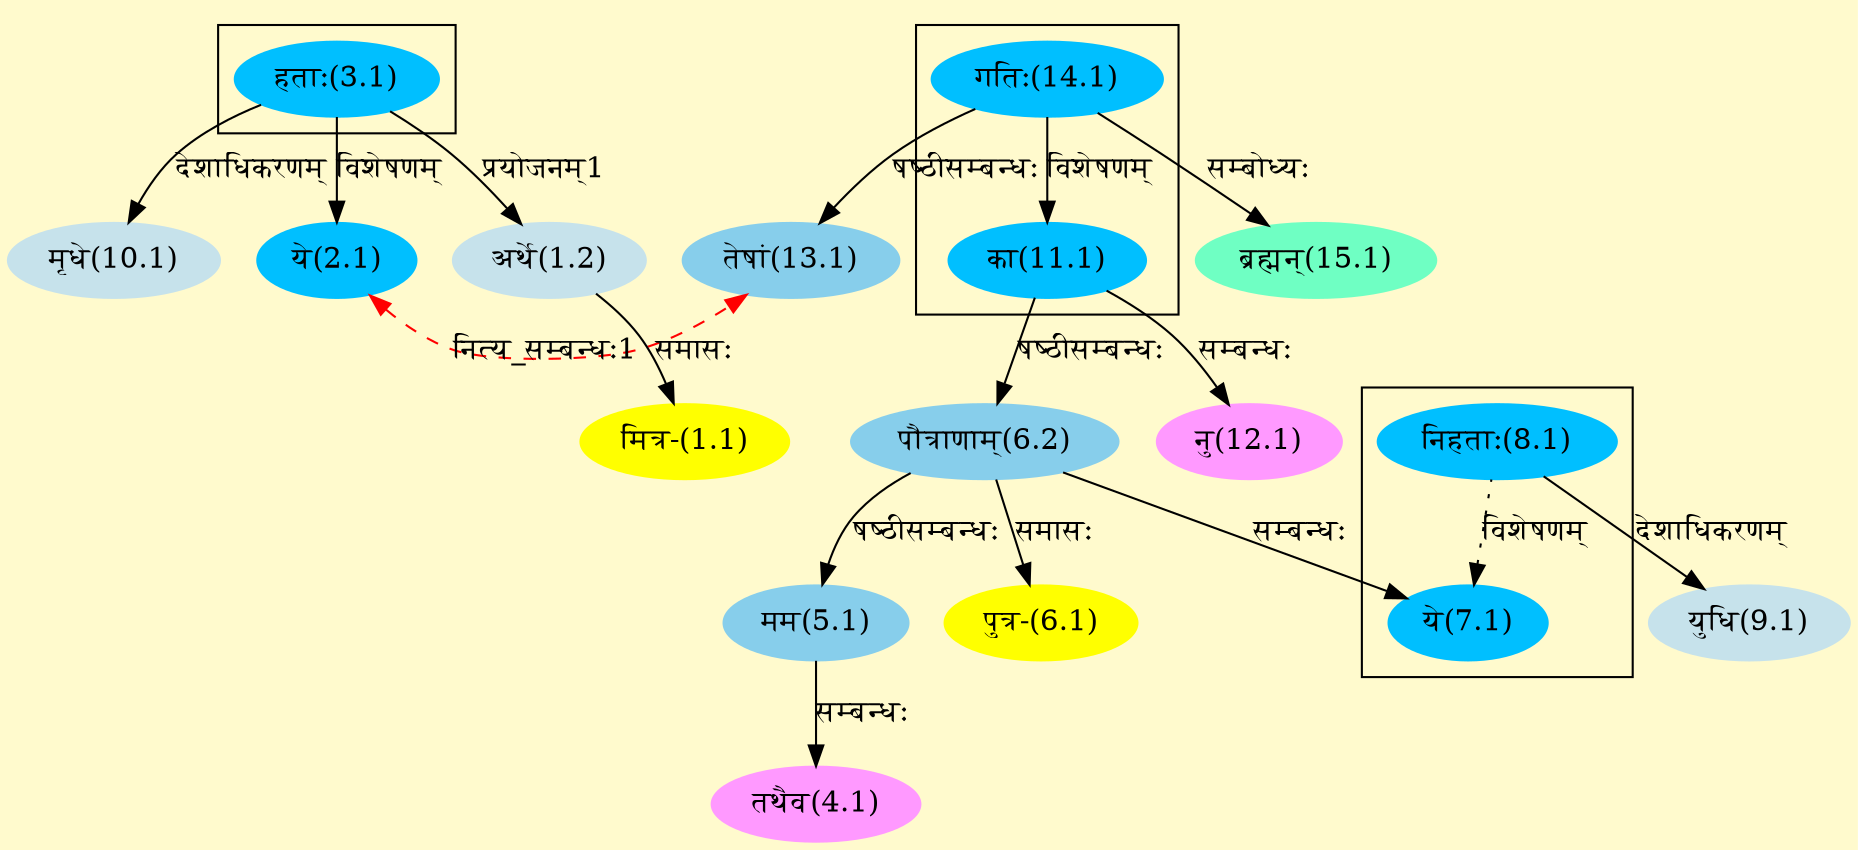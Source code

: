 digraph G{
rankdir=BT;
 compound=true;
 bgcolor="lemonchiffon1";

subgraph cluster_1{
Node2_1 [style=filled, color="#00BFFF" label = "ये(2.1)"]
Node3_1 [style=filled, color="#00BFFF" label = "हताः(3.1)"]

}

subgraph cluster_2{
Node7_1 [style=filled, color="#00BFFF" label = "ये(7.1)"]
Node8_1 [style=filled, color="#00BFFF" label = "निहताः(8.1)"]

}

subgraph cluster_3{
Node11_1 [style=filled, color="#00BFFF" label = "का(11.1)"]
Node14_1 [style=filled, color="#00BFFF" label = "गतिः(14.1)"]

}
Node1_1 [style=filled, color="#FFFF00" label = "मित्र-(1.1)"]
Node1_2 [style=filled, color="#C6E2EB" label = "अर्थे(1.2)"]
Node3_1 [style=filled, color="#00BFFF" label = "हताः(3.1)"]
Node2_1 [style=filled, color="#00BFFF" label = "ये(2.1)"]
Node13_1 [style=filled, color="#87CEEB" label = "तेषां(13.1)"]
Node [style=filled, color="" label = "()"]
Node4_1 [style=filled, color="#FF99FF" label = "तथैव(4.1)"]
Node5_1 [style=filled, color="#87CEEB" label = "मम(5.1)"]
Node6_2 [style=filled, color="#87CEEB" label = "पौत्राणाम्(6.2)"]
Node6_1 [style=filled, color="#FFFF00" label = "पुत्र-(6.1)"]
Node11_1 [style=filled, color="#00BFFF" label = "का(11.1)"]
Node7_1 [style=filled, color="#00BFFF" label = "ये(7.1)"]
Node8_1 [style=filled, color="#00BFFF" label = "निहताः(8.1)"]
Node9_1 [style=filled, color="#C6E2EB" label = "युधि(9.1)"]
Node10_1 [style=filled, color="#C6E2EB" label = "मृधे(10.1)"]
Node12_1 [style=filled, color="#FF99FF" label = "नु(12.1)"]
Node14_1 [style=filled, color="#00BFFF" label = "गतिः(14.1)"]
Node15_1 [style=filled, color="#6FFFC3" label = "ब्रह्मन्(15.1)"]
{rank = same; Node2_1; Node13_1;}
/* Start of Relations section */

Node1_1 -> Node1_2 [  label="समासः"  dir="back" ]
Node1_2 -> Node3_1 [  label="प्रयोजनम्1"  dir="back" ]
Node2_1 -> Node3_1 [  label="विशेषणम्"  dir="back" ]
Node2_1 -> Node13_1 [ style=dashed color="red" label="नित्य_सम्बन्धः1"  dir="both" ]
Node4_1 -> Node5_1 [  label="सम्बन्धः"  dir="back" ]
Node5_1 -> Node6_2 [  label="षष्ठीसम्बन्धः"  dir="back" ]
Node6_1 -> Node6_2 [  label="समासः"  dir="back" ]
Node6_2 -> Node11_1 [  label="षष्ठीसम्बन्धः"  dir="back" ]
Node7_1 -> Node6_2 [  label="सम्बन्धः"  dir="back" ]
Node7_1 -> Node8_1 [ style=dotted label="विशेषणम्"  dir="back" ]
Node9_1 -> Node8_1 [  label="देशाधिकरणम्"  dir="back" ]
Node10_1 -> Node3_1 [  label="देशाधिकरणम्"  dir="back" ]
Node11_1 -> Node14_1 [  label="विशेषणम्"  dir="back" ]
Node12_1 -> Node11_1 [  label="सम्बन्धः"  dir="back" ]
Node13_1 -> Node14_1 [  label="षष्ठीसम्बन्धः"  dir="back" ]
Node15_1 -> Node14_1 [  label="सम्बोध्यः"  dir="back" ]
}
